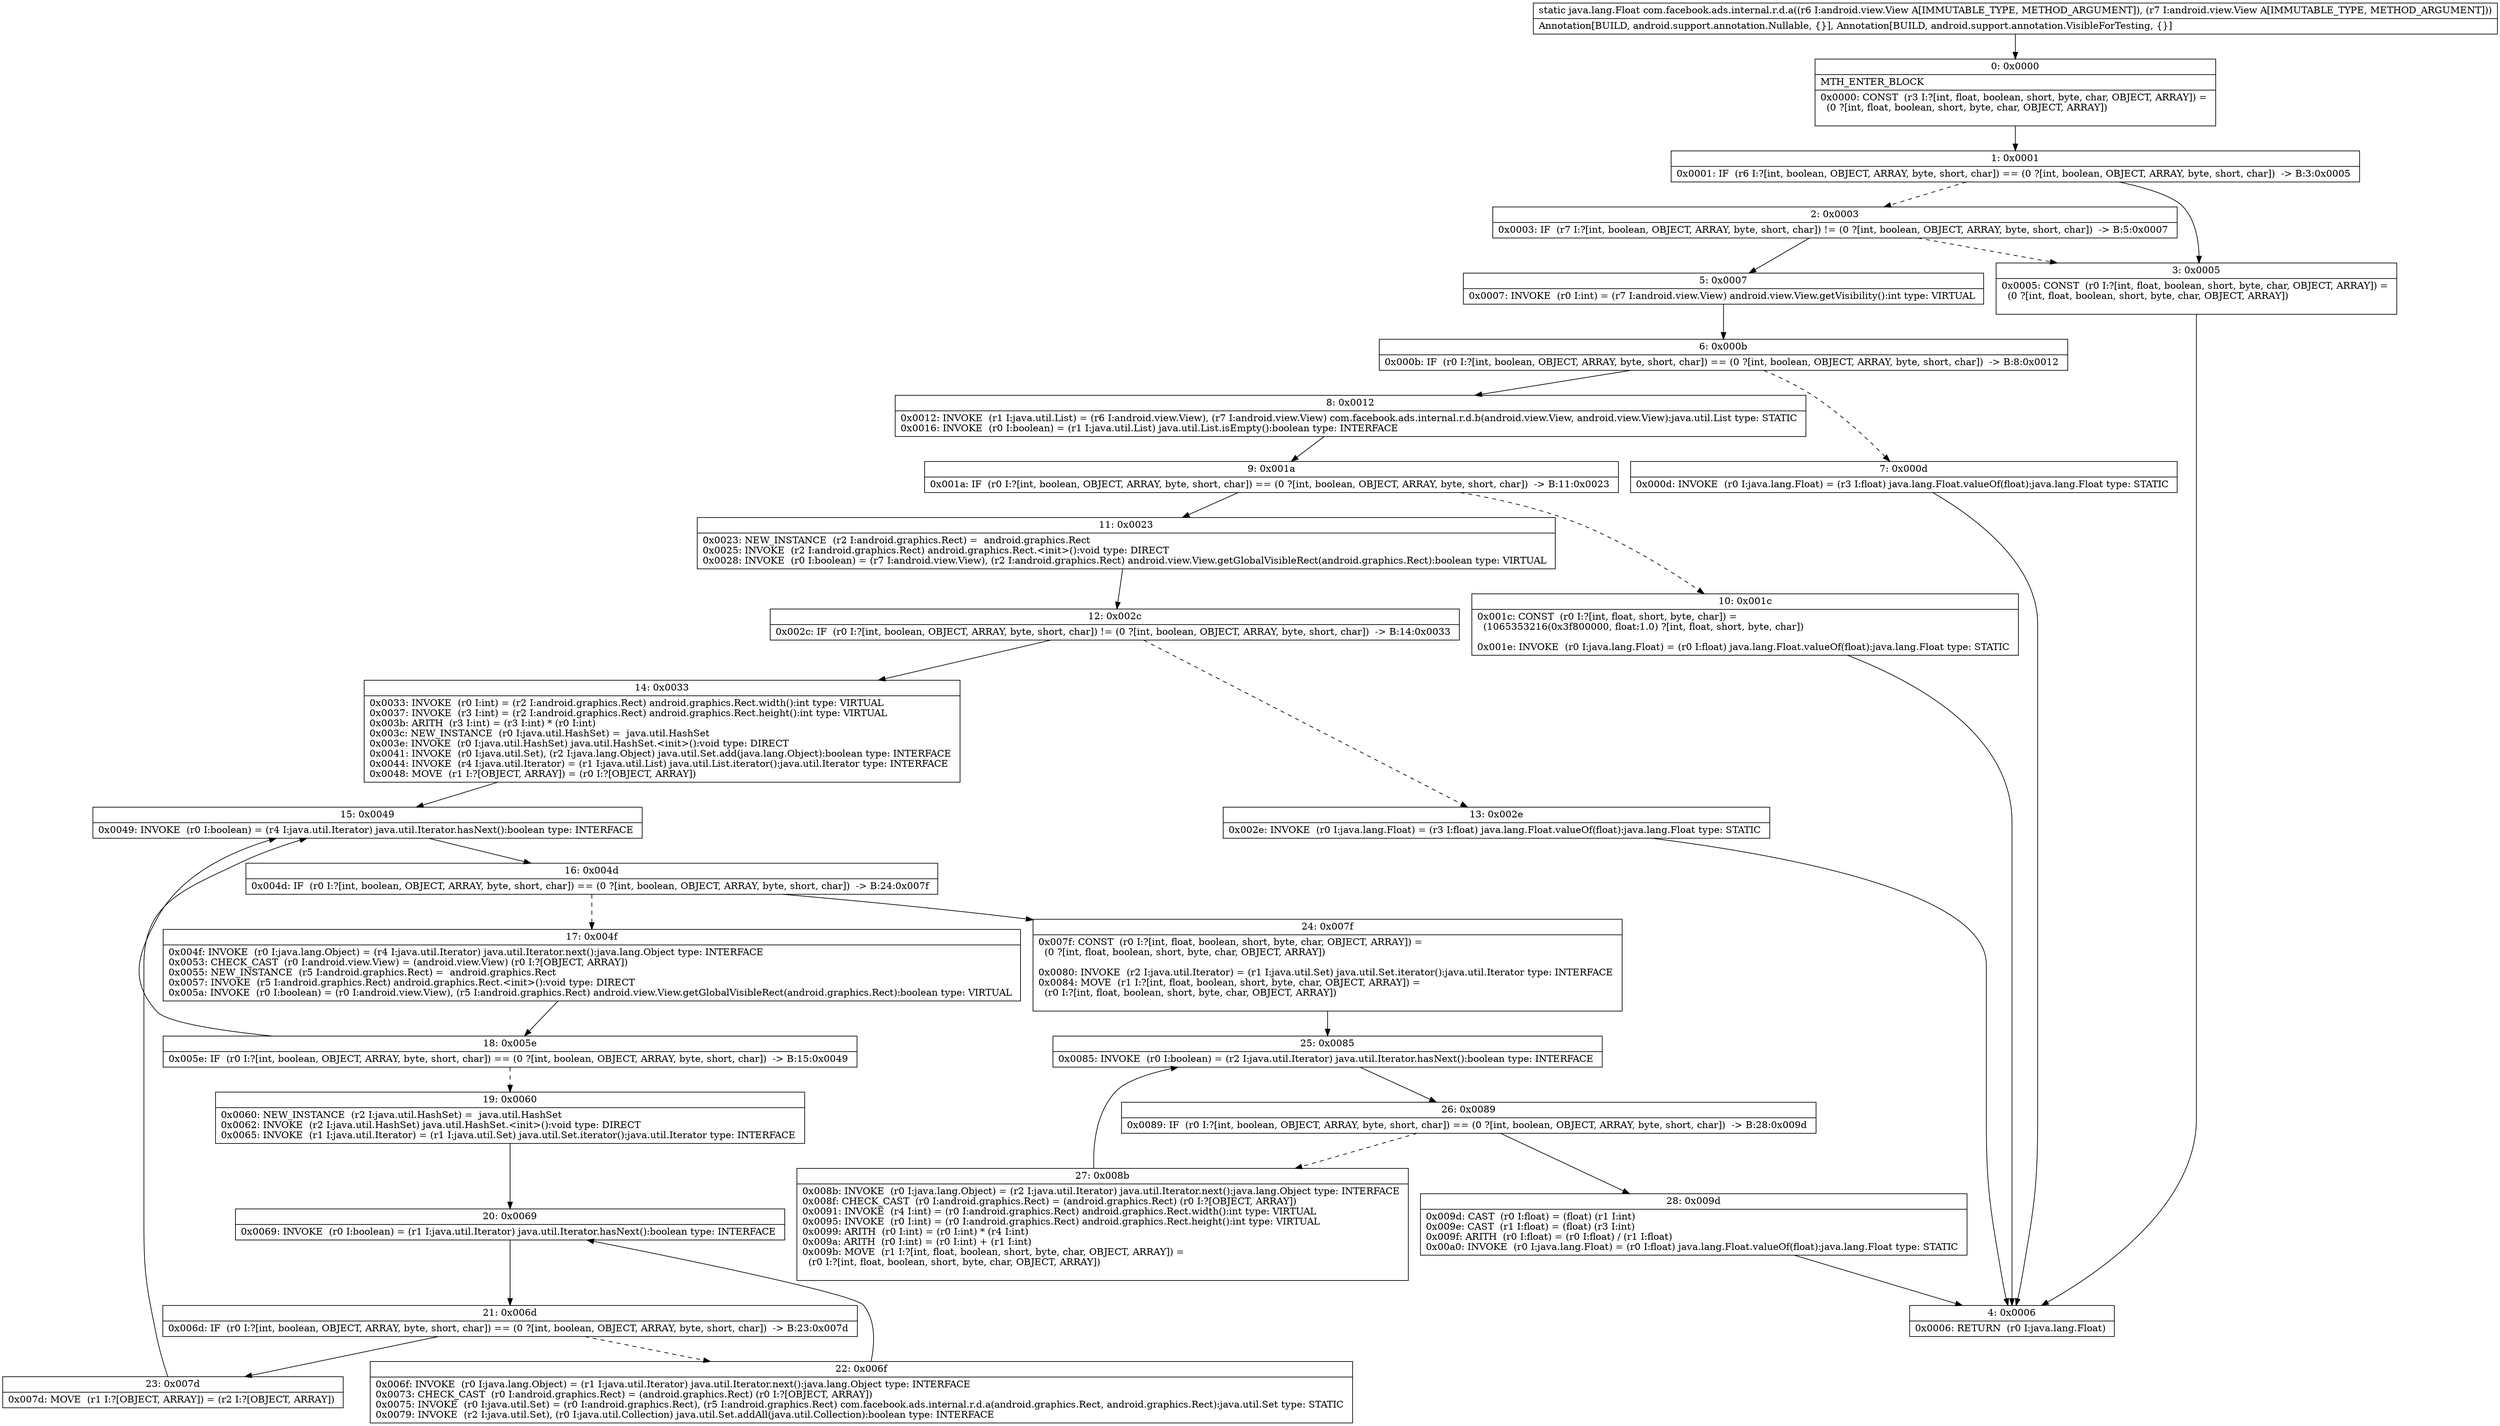 digraph "CFG forcom.facebook.ads.internal.r.d.a(Landroid\/view\/View;Landroid\/view\/View;)Ljava\/lang\/Float;" {
Node_0 [shape=record,label="{0\:\ 0x0000|MTH_ENTER_BLOCK\l|0x0000: CONST  (r3 I:?[int, float, boolean, short, byte, char, OBJECT, ARRAY]) = \l  (0 ?[int, float, boolean, short, byte, char, OBJECT, ARRAY])\l \l}"];
Node_1 [shape=record,label="{1\:\ 0x0001|0x0001: IF  (r6 I:?[int, boolean, OBJECT, ARRAY, byte, short, char]) == (0 ?[int, boolean, OBJECT, ARRAY, byte, short, char])  \-\> B:3:0x0005 \l}"];
Node_2 [shape=record,label="{2\:\ 0x0003|0x0003: IF  (r7 I:?[int, boolean, OBJECT, ARRAY, byte, short, char]) != (0 ?[int, boolean, OBJECT, ARRAY, byte, short, char])  \-\> B:5:0x0007 \l}"];
Node_3 [shape=record,label="{3\:\ 0x0005|0x0005: CONST  (r0 I:?[int, float, boolean, short, byte, char, OBJECT, ARRAY]) = \l  (0 ?[int, float, boolean, short, byte, char, OBJECT, ARRAY])\l \l}"];
Node_4 [shape=record,label="{4\:\ 0x0006|0x0006: RETURN  (r0 I:java.lang.Float) \l}"];
Node_5 [shape=record,label="{5\:\ 0x0007|0x0007: INVOKE  (r0 I:int) = (r7 I:android.view.View) android.view.View.getVisibility():int type: VIRTUAL \l}"];
Node_6 [shape=record,label="{6\:\ 0x000b|0x000b: IF  (r0 I:?[int, boolean, OBJECT, ARRAY, byte, short, char]) == (0 ?[int, boolean, OBJECT, ARRAY, byte, short, char])  \-\> B:8:0x0012 \l}"];
Node_7 [shape=record,label="{7\:\ 0x000d|0x000d: INVOKE  (r0 I:java.lang.Float) = (r3 I:float) java.lang.Float.valueOf(float):java.lang.Float type: STATIC \l}"];
Node_8 [shape=record,label="{8\:\ 0x0012|0x0012: INVOKE  (r1 I:java.util.List) = (r6 I:android.view.View), (r7 I:android.view.View) com.facebook.ads.internal.r.d.b(android.view.View, android.view.View):java.util.List type: STATIC \l0x0016: INVOKE  (r0 I:boolean) = (r1 I:java.util.List) java.util.List.isEmpty():boolean type: INTERFACE \l}"];
Node_9 [shape=record,label="{9\:\ 0x001a|0x001a: IF  (r0 I:?[int, boolean, OBJECT, ARRAY, byte, short, char]) == (0 ?[int, boolean, OBJECT, ARRAY, byte, short, char])  \-\> B:11:0x0023 \l}"];
Node_10 [shape=record,label="{10\:\ 0x001c|0x001c: CONST  (r0 I:?[int, float, short, byte, char]) = \l  (1065353216(0x3f800000, float:1.0) ?[int, float, short, byte, char])\l \l0x001e: INVOKE  (r0 I:java.lang.Float) = (r0 I:float) java.lang.Float.valueOf(float):java.lang.Float type: STATIC \l}"];
Node_11 [shape=record,label="{11\:\ 0x0023|0x0023: NEW_INSTANCE  (r2 I:android.graphics.Rect) =  android.graphics.Rect \l0x0025: INVOKE  (r2 I:android.graphics.Rect) android.graphics.Rect.\<init\>():void type: DIRECT \l0x0028: INVOKE  (r0 I:boolean) = (r7 I:android.view.View), (r2 I:android.graphics.Rect) android.view.View.getGlobalVisibleRect(android.graphics.Rect):boolean type: VIRTUAL \l}"];
Node_12 [shape=record,label="{12\:\ 0x002c|0x002c: IF  (r0 I:?[int, boolean, OBJECT, ARRAY, byte, short, char]) != (0 ?[int, boolean, OBJECT, ARRAY, byte, short, char])  \-\> B:14:0x0033 \l}"];
Node_13 [shape=record,label="{13\:\ 0x002e|0x002e: INVOKE  (r0 I:java.lang.Float) = (r3 I:float) java.lang.Float.valueOf(float):java.lang.Float type: STATIC \l}"];
Node_14 [shape=record,label="{14\:\ 0x0033|0x0033: INVOKE  (r0 I:int) = (r2 I:android.graphics.Rect) android.graphics.Rect.width():int type: VIRTUAL \l0x0037: INVOKE  (r3 I:int) = (r2 I:android.graphics.Rect) android.graphics.Rect.height():int type: VIRTUAL \l0x003b: ARITH  (r3 I:int) = (r3 I:int) * (r0 I:int) \l0x003c: NEW_INSTANCE  (r0 I:java.util.HashSet) =  java.util.HashSet \l0x003e: INVOKE  (r0 I:java.util.HashSet) java.util.HashSet.\<init\>():void type: DIRECT \l0x0041: INVOKE  (r0 I:java.util.Set), (r2 I:java.lang.Object) java.util.Set.add(java.lang.Object):boolean type: INTERFACE \l0x0044: INVOKE  (r4 I:java.util.Iterator) = (r1 I:java.util.List) java.util.List.iterator():java.util.Iterator type: INTERFACE \l0x0048: MOVE  (r1 I:?[OBJECT, ARRAY]) = (r0 I:?[OBJECT, ARRAY]) \l}"];
Node_15 [shape=record,label="{15\:\ 0x0049|0x0049: INVOKE  (r0 I:boolean) = (r4 I:java.util.Iterator) java.util.Iterator.hasNext():boolean type: INTERFACE \l}"];
Node_16 [shape=record,label="{16\:\ 0x004d|0x004d: IF  (r0 I:?[int, boolean, OBJECT, ARRAY, byte, short, char]) == (0 ?[int, boolean, OBJECT, ARRAY, byte, short, char])  \-\> B:24:0x007f \l}"];
Node_17 [shape=record,label="{17\:\ 0x004f|0x004f: INVOKE  (r0 I:java.lang.Object) = (r4 I:java.util.Iterator) java.util.Iterator.next():java.lang.Object type: INTERFACE \l0x0053: CHECK_CAST  (r0 I:android.view.View) = (android.view.View) (r0 I:?[OBJECT, ARRAY]) \l0x0055: NEW_INSTANCE  (r5 I:android.graphics.Rect) =  android.graphics.Rect \l0x0057: INVOKE  (r5 I:android.graphics.Rect) android.graphics.Rect.\<init\>():void type: DIRECT \l0x005a: INVOKE  (r0 I:boolean) = (r0 I:android.view.View), (r5 I:android.graphics.Rect) android.view.View.getGlobalVisibleRect(android.graphics.Rect):boolean type: VIRTUAL \l}"];
Node_18 [shape=record,label="{18\:\ 0x005e|0x005e: IF  (r0 I:?[int, boolean, OBJECT, ARRAY, byte, short, char]) == (0 ?[int, boolean, OBJECT, ARRAY, byte, short, char])  \-\> B:15:0x0049 \l}"];
Node_19 [shape=record,label="{19\:\ 0x0060|0x0060: NEW_INSTANCE  (r2 I:java.util.HashSet) =  java.util.HashSet \l0x0062: INVOKE  (r2 I:java.util.HashSet) java.util.HashSet.\<init\>():void type: DIRECT \l0x0065: INVOKE  (r1 I:java.util.Iterator) = (r1 I:java.util.Set) java.util.Set.iterator():java.util.Iterator type: INTERFACE \l}"];
Node_20 [shape=record,label="{20\:\ 0x0069|0x0069: INVOKE  (r0 I:boolean) = (r1 I:java.util.Iterator) java.util.Iterator.hasNext():boolean type: INTERFACE \l}"];
Node_21 [shape=record,label="{21\:\ 0x006d|0x006d: IF  (r0 I:?[int, boolean, OBJECT, ARRAY, byte, short, char]) == (0 ?[int, boolean, OBJECT, ARRAY, byte, short, char])  \-\> B:23:0x007d \l}"];
Node_22 [shape=record,label="{22\:\ 0x006f|0x006f: INVOKE  (r0 I:java.lang.Object) = (r1 I:java.util.Iterator) java.util.Iterator.next():java.lang.Object type: INTERFACE \l0x0073: CHECK_CAST  (r0 I:android.graphics.Rect) = (android.graphics.Rect) (r0 I:?[OBJECT, ARRAY]) \l0x0075: INVOKE  (r0 I:java.util.Set) = (r0 I:android.graphics.Rect), (r5 I:android.graphics.Rect) com.facebook.ads.internal.r.d.a(android.graphics.Rect, android.graphics.Rect):java.util.Set type: STATIC \l0x0079: INVOKE  (r2 I:java.util.Set), (r0 I:java.util.Collection) java.util.Set.addAll(java.util.Collection):boolean type: INTERFACE \l}"];
Node_23 [shape=record,label="{23\:\ 0x007d|0x007d: MOVE  (r1 I:?[OBJECT, ARRAY]) = (r2 I:?[OBJECT, ARRAY]) \l}"];
Node_24 [shape=record,label="{24\:\ 0x007f|0x007f: CONST  (r0 I:?[int, float, boolean, short, byte, char, OBJECT, ARRAY]) = \l  (0 ?[int, float, boolean, short, byte, char, OBJECT, ARRAY])\l \l0x0080: INVOKE  (r2 I:java.util.Iterator) = (r1 I:java.util.Set) java.util.Set.iterator():java.util.Iterator type: INTERFACE \l0x0084: MOVE  (r1 I:?[int, float, boolean, short, byte, char, OBJECT, ARRAY]) = \l  (r0 I:?[int, float, boolean, short, byte, char, OBJECT, ARRAY])\l \l}"];
Node_25 [shape=record,label="{25\:\ 0x0085|0x0085: INVOKE  (r0 I:boolean) = (r2 I:java.util.Iterator) java.util.Iterator.hasNext():boolean type: INTERFACE \l}"];
Node_26 [shape=record,label="{26\:\ 0x0089|0x0089: IF  (r0 I:?[int, boolean, OBJECT, ARRAY, byte, short, char]) == (0 ?[int, boolean, OBJECT, ARRAY, byte, short, char])  \-\> B:28:0x009d \l}"];
Node_27 [shape=record,label="{27\:\ 0x008b|0x008b: INVOKE  (r0 I:java.lang.Object) = (r2 I:java.util.Iterator) java.util.Iterator.next():java.lang.Object type: INTERFACE \l0x008f: CHECK_CAST  (r0 I:android.graphics.Rect) = (android.graphics.Rect) (r0 I:?[OBJECT, ARRAY]) \l0x0091: INVOKE  (r4 I:int) = (r0 I:android.graphics.Rect) android.graphics.Rect.width():int type: VIRTUAL \l0x0095: INVOKE  (r0 I:int) = (r0 I:android.graphics.Rect) android.graphics.Rect.height():int type: VIRTUAL \l0x0099: ARITH  (r0 I:int) = (r0 I:int) * (r4 I:int) \l0x009a: ARITH  (r0 I:int) = (r0 I:int) + (r1 I:int) \l0x009b: MOVE  (r1 I:?[int, float, boolean, short, byte, char, OBJECT, ARRAY]) = \l  (r0 I:?[int, float, boolean, short, byte, char, OBJECT, ARRAY])\l \l}"];
Node_28 [shape=record,label="{28\:\ 0x009d|0x009d: CAST  (r0 I:float) = (float) (r1 I:int) \l0x009e: CAST  (r1 I:float) = (float) (r3 I:int) \l0x009f: ARITH  (r0 I:float) = (r0 I:float) \/ (r1 I:float) \l0x00a0: INVOKE  (r0 I:java.lang.Float) = (r0 I:float) java.lang.Float.valueOf(float):java.lang.Float type: STATIC \l}"];
MethodNode[shape=record,label="{static java.lang.Float com.facebook.ads.internal.r.d.a((r6 I:android.view.View A[IMMUTABLE_TYPE, METHOD_ARGUMENT]), (r7 I:android.view.View A[IMMUTABLE_TYPE, METHOD_ARGUMENT]))  | Annotation[BUILD, android.support.annotation.Nullable, \{\}], Annotation[BUILD, android.support.annotation.VisibleForTesting, \{\}]\l}"];
MethodNode -> Node_0;
Node_0 -> Node_1;
Node_1 -> Node_2[style=dashed];
Node_1 -> Node_3;
Node_2 -> Node_3[style=dashed];
Node_2 -> Node_5;
Node_3 -> Node_4;
Node_5 -> Node_6;
Node_6 -> Node_7[style=dashed];
Node_6 -> Node_8;
Node_7 -> Node_4;
Node_8 -> Node_9;
Node_9 -> Node_10[style=dashed];
Node_9 -> Node_11;
Node_10 -> Node_4;
Node_11 -> Node_12;
Node_12 -> Node_13[style=dashed];
Node_12 -> Node_14;
Node_13 -> Node_4;
Node_14 -> Node_15;
Node_15 -> Node_16;
Node_16 -> Node_17[style=dashed];
Node_16 -> Node_24;
Node_17 -> Node_18;
Node_18 -> Node_15;
Node_18 -> Node_19[style=dashed];
Node_19 -> Node_20;
Node_20 -> Node_21;
Node_21 -> Node_22[style=dashed];
Node_21 -> Node_23;
Node_22 -> Node_20;
Node_23 -> Node_15;
Node_24 -> Node_25;
Node_25 -> Node_26;
Node_26 -> Node_27[style=dashed];
Node_26 -> Node_28;
Node_27 -> Node_25;
Node_28 -> Node_4;
}

